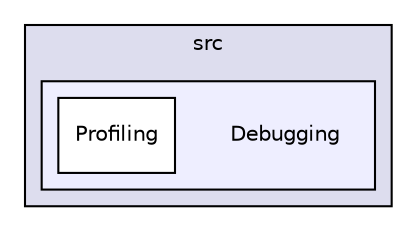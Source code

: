 digraph "C:/Users/gwc59/OneDrive/Desktop/RDLPIM/RDLPIM/gwcRDLToolbox/src/Debugging" {
  compound=true
  node [ fontsize="10", fontname="Helvetica"];
  edge [ labelfontsize="10", labelfontname="Helvetica"];
  subgraph clusterdir_b716102c4cd6e7bb5f70a2f9db7e2d6e {
    graph [ bgcolor="#ddddee", pencolor="black", label="src" fontname="Helvetica", fontsize="10", URL="dir_b716102c4cd6e7bb5f70a2f9db7e2d6e.html"]
  subgraph clusterdir_774983acd22f13e0cecc06f5fc2480e6 {
    graph [ bgcolor="#eeeeff", pencolor="black", label="" URL="dir_774983acd22f13e0cecc06f5fc2480e6.html"];
    dir_774983acd22f13e0cecc06f5fc2480e6 [shape=plaintext label="Debugging"];
    dir_96b18447e715d58d65946585b2a1482d [shape=box label="Profiling" color="black" fillcolor="white" style="filled" URL="dir_96b18447e715d58d65946585b2a1482d.html"];
  }
  }
}
